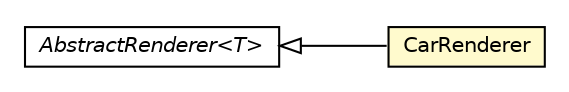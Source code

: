 #!/usr/local/bin/dot
#
# Class diagram 
# Generated by UMLGraph version R5_6-24-gf6e263 (http://www.umlgraph.org/)
#

digraph G {
	edge [fontname="Helvetica",fontsize=10,labelfontname="Helvetica",labelfontsize=10];
	node [fontname="Helvetica",fontsize=10,shape=plaintext];
	nodesep=0.25;
	ranksep=0.5;
	rankdir=LR;
	// com.gwtplatform.carstore.client.application.cars.car.CarRenderer
	c119599 [label=<<table title="com.gwtplatform.carstore.client.application.cars.car.CarRenderer" border="0" cellborder="1" cellspacing="0" cellpadding="2" port="p" bgcolor="lemonChiffon" href="./CarRenderer.html">
		<tr><td><table border="0" cellspacing="0" cellpadding="1">
<tr><td align="center" balign="center"> CarRenderer </td></tr>
		</table></td></tr>
		</table>>, URL="./CarRenderer.html", fontname="Helvetica", fontcolor="black", fontsize=10.0];
	//com.gwtplatform.carstore.client.application.cars.car.CarRenderer extends com.google.gwt.text.shared.AbstractRenderer<com.gwtplatform.carstore.shared.dto.CarDto>
	c119696:p -> c119599:p [dir=back,arrowtail=empty];
	// com.google.gwt.text.shared.AbstractRenderer<T>
	c119696 [label=<<table title="com.google.gwt.text.shared.AbstractRenderer" border="0" cellborder="1" cellspacing="0" cellpadding="2" port="p" href="http://google-web-toolkit.googlecode.com/svn/javadoc/latest/com/google/gwt/text/shared/AbstractRenderer.html">
		<tr><td><table border="0" cellspacing="0" cellpadding="1">
<tr><td align="center" balign="center"><font face="Helvetica-Oblique"> AbstractRenderer&lt;T&gt; </font></td></tr>
		</table></td></tr>
		</table>>, URL="http://google-web-toolkit.googlecode.com/svn/javadoc/latest/com/google/gwt/text/shared/AbstractRenderer.html", fontname="Helvetica", fontcolor="black", fontsize=10.0];
}

